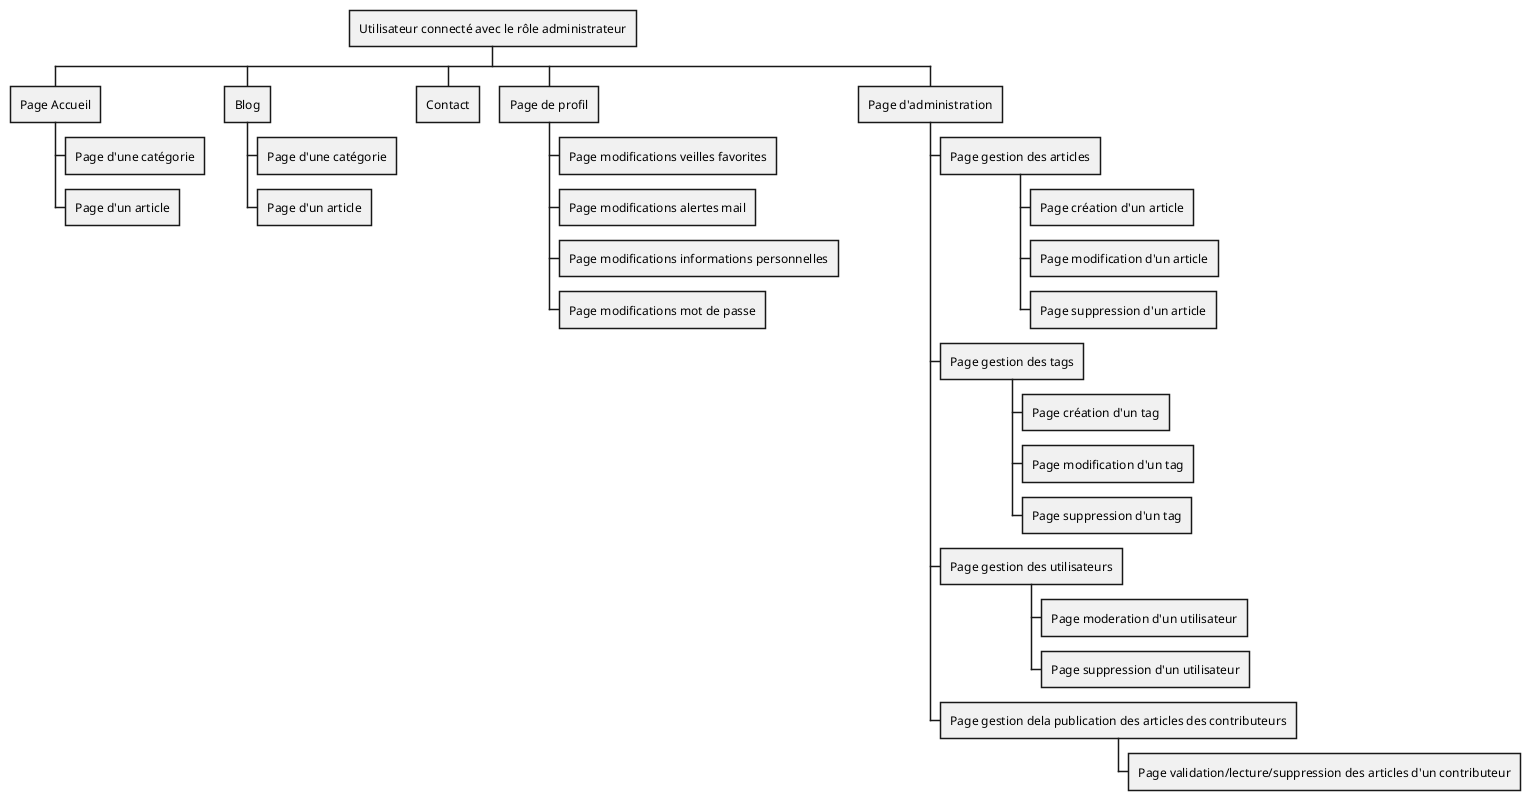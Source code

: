 @startwbs
+ Utilisateur connecté avec le rôle administrateur
++ Page Accueil
+++ Page d'une catégorie
+++ Page d'un article
++ Blog
+++ Page d'une catégorie
+++ Page d'un article
++ Contact
++ Page de profil
+++ Page modifications veilles favorites
+++ Page modifications alertes mail
+++ Page modifications informations personnelles
+++ Page modifications mot de passe
++ Page d'administration
+++ Page gestion des articles
++++ Page création d'un article
++++ Page modification d'un article
++++ Page suppression d'un article
+++ Page gestion des tags
++++ Page création d'un tag
++++ Page modification d'un tag
++++ Page suppression d'un tag
+++ Page gestion des utilisateurs
++++ Page moderation d'un utilisateur
++++ Page suppression d'un utilisateur
+++ Page gestion dela publication des articles des contributeurs
++++ Page validation/lecture/suppression des articles d'un contributeur

@endwbs
